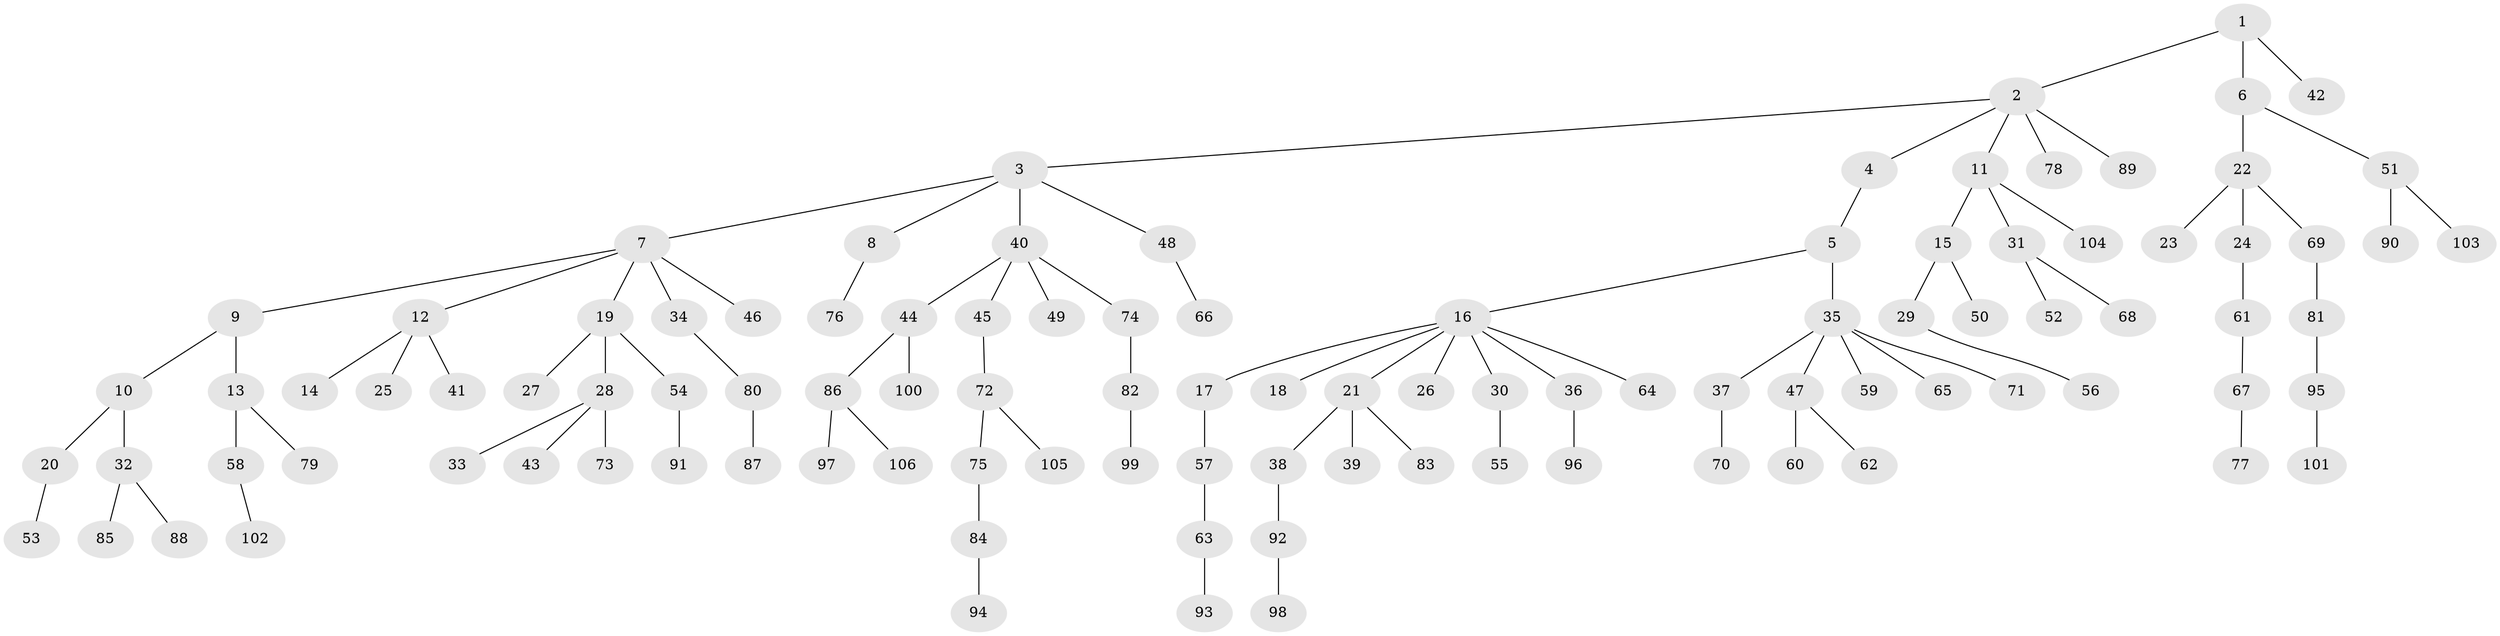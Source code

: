 // coarse degree distribution, {2: 0.30158730158730157, 1: 0.5873015873015873, 4: 0.031746031746031744, 10: 0.015873015873015872, 13: 0.015873015873015872, 5: 0.031746031746031744, 8: 0.015873015873015872}
// Generated by graph-tools (version 1.1) at 2025/55/03/04/25 21:55:42]
// undirected, 106 vertices, 105 edges
graph export_dot {
graph [start="1"]
  node [color=gray90,style=filled];
  1;
  2;
  3;
  4;
  5;
  6;
  7;
  8;
  9;
  10;
  11;
  12;
  13;
  14;
  15;
  16;
  17;
  18;
  19;
  20;
  21;
  22;
  23;
  24;
  25;
  26;
  27;
  28;
  29;
  30;
  31;
  32;
  33;
  34;
  35;
  36;
  37;
  38;
  39;
  40;
  41;
  42;
  43;
  44;
  45;
  46;
  47;
  48;
  49;
  50;
  51;
  52;
  53;
  54;
  55;
  56;
  57;
  58;
  59;
  60;
  61;
  62;
  63;
  64;
  65;
  66;
  67;
  68;
  69;
  70;
  71;
  72;
  73;
  74;
  75;
  76;
  77;
  78;
  79;
  80;
  81;
  82;
  83;
  84;
  85;
  86;
  87;
  88;
  89;
  90;
  91;
  92;
  93;
  94;
  95;
  96;
  97;
  98;
  99;
  100;
  101;
  102;
  103;
  104;
  105;
  106;
  1 -- 2;
  1 -- 6;
  1 -- 42;
  2 -- 3;
  2 -- 4;
  2 -- 11;
  2 -- 78;
  2 -- 89;
  3 -- 7;
  3 -- 8;
  3 -- 40;
  3 -- 48;
  4 -- 5;
  5 -- 16;
  5 -- 35;
  6 -- 22;
  6 -- 51;
  7 -- 9;
  7 -- 12;
  7 -- 19;
  7 -- 34;
  7 -- 46;
  8 -- 76;
  9 -- 10;
  9 -- 13;
  10 -- 20;
  10 -- 32;
  11 -- 15;
  11 -- 31;
  11 -- 104;
  12 -- 14;
  12 -- 25;
  12 -- 41;
  13 -- 58;
  13 -- 79;
  15 -- 29;
  15 -- 50;
  16 -- 17;
  16 -- 18;
  16 -- 21;
  16 -- 26;
  16 -- 30;
  16 -- 36;
  16 -- 64;
  17 -- 57;
  19 -- 27;
  19 -- 28;
  19 -- 54;
  20 -- 53;
  21 -- 38;
  21 -- 39;
  21 -- 83;
  22 -- 23;
  22 -- 24;
  22 -- 69;
  24 -- 61;
  28 -- 33;
  28 -- 43;
  28 -- 73;
  29 -- 56;
  30 -- 55;
  31 -- 52;
  31 -- 68;
  32 -- 85;
  32 -- 88;
  34 -- 80;
  35 -- 37;
  35 -- 47;
  35 -- 59;
  35 -- 65;
  35 -- 71;
  36 -- 96;
  37 -- 70;
  38 -- 92;
  40 -- 44;
  40 -- 45;
  40 -- 49;
  40 -- 74;
  44 -- 86;
  44 -- 100;
  45 -- 72;
  47 -- 60;
  47 -- 62;
  48 -- 66;
  51 -- 90;
  51 -- 103;
  54 -- 91;
  57 -- 63;
  58 -- 102;
  61 -- 67;
  63 -- 93;
  67 -- 77;
  69 -- 81;
  72 -- 75;
  72 -- 105;
  74 -- 82;
  75 -- 84;
  80 -- 87;
  81 -- 95;
  82 -- 99;
  84 -- 94;
  86 -- 97;
  86 -- 106;
  92 -- 98;
  95 -- 101;
}
